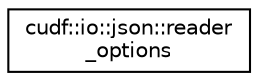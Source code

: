 digraph "Graphical Class Hierarchy"
{
 // LATEX_PDF_SIZE
  edge [fontname="Helvetica",fontsize="10",labelfontname="Helvetica",labelfontsize="10"];
  node [fontname="Helvetica",fontsize="10",shape=record];
  rankdir="LR";
  Node0 [label="cudf::io::json::reader\l_options",height=0.2,width=0.4,color="black", fillcolor="white", style="filled",URL="$structcudf_1_1io_1_1json_1_1reader__options.html",tooltip=" "];
}
